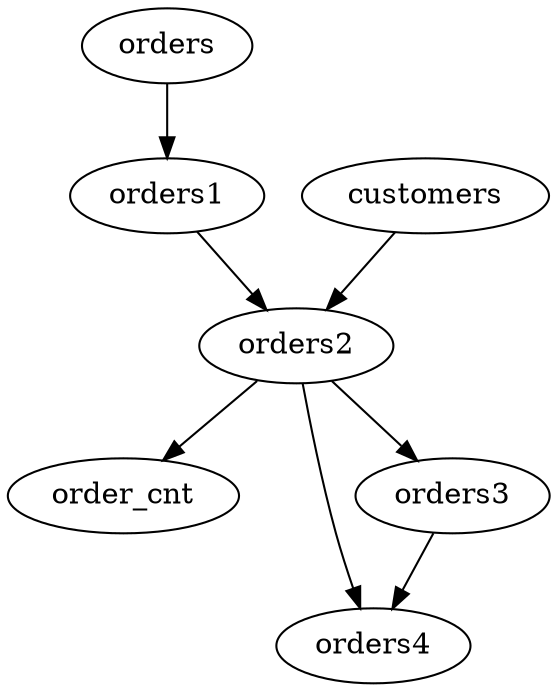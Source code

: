 digraph {
	orders [label=orders]
	orders -> orders1
	orders1 [label=orders1]
	orders1 -> orders2
	customers [label=customers]
	customers -> orders2
	orders2 [label=orders2]
	orders2 -> order_cnt
	orders2 -> orders4
	orders2 -> orders3
	orders3 [label=orders3]
	orders3 -> orders4
}
